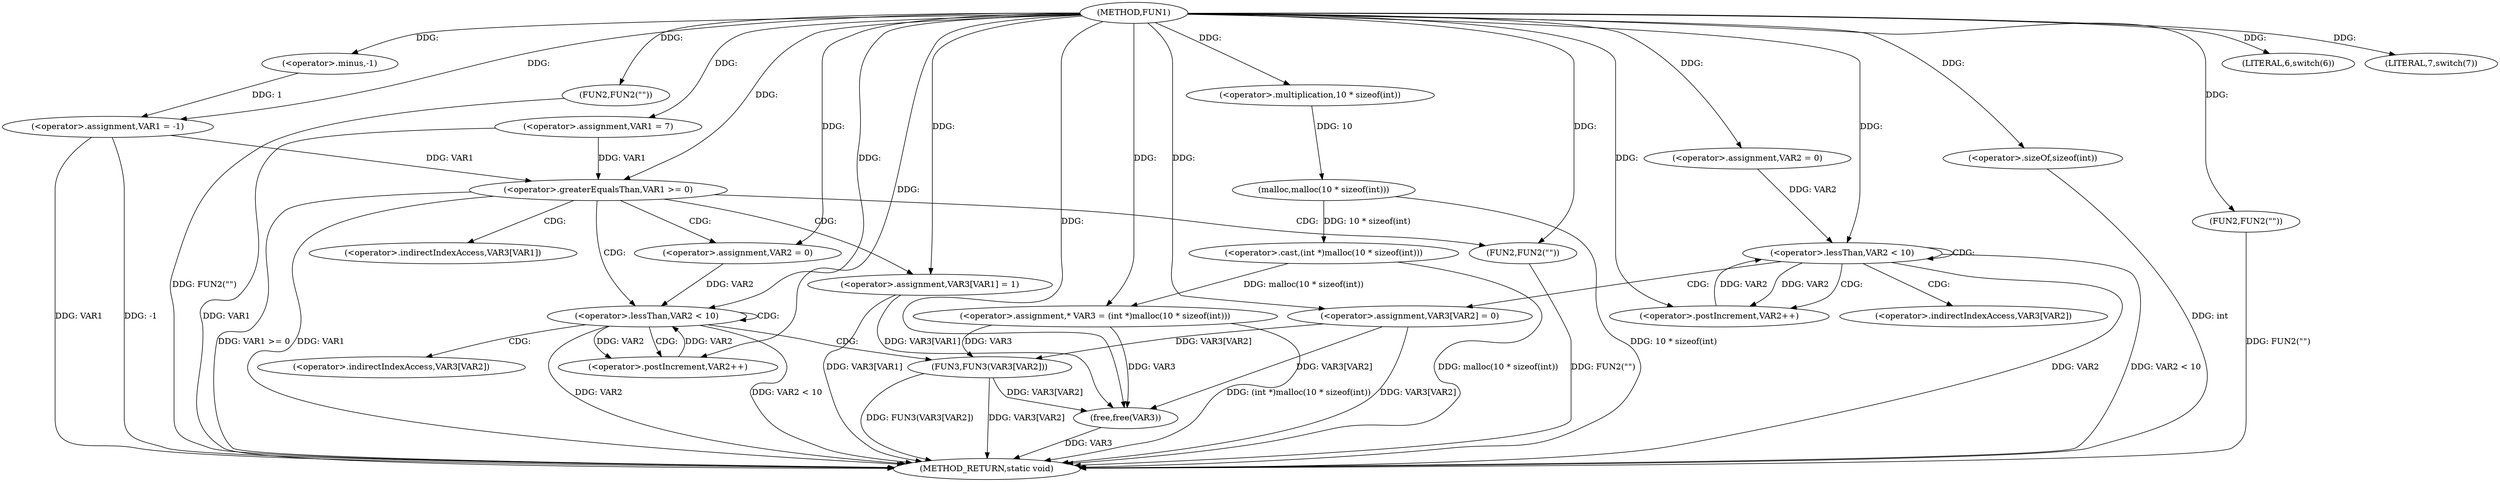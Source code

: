 digraph FUN1 {  
"1000100" [label = "(METHOD,FUN1)" ]
"1000185" [label = "(METHOD_RETURN,static void)" ]
"1000103" [label = "(<operator>.assignment,VAR1 = -1)" ]
"1000105" [label = "(<operator>.minus,-1)" ]
"1000108" [label = "(LITERAL,6,switch(6))" ]
"1000111" [label = "(<operator>.assignment,VAR1 = 7)" ]
"1000116" [label = "(FUN2,FUN2(\"\"))" ]
"1000120" [label = "(LITERAL,7,switch(7))" ]
"1000126" [label = "(<operator>.assignment,* VAR3 = (int *)malloc(10 * sizeof(int)))" ]
"1000128" [label = "(<operator>.cast,(int *)malloc(10 * sizeof(int)))" ]
"1000130" [label = "(malloc,malloc(10 * sizeof(int)))" ]
"1000131" [label = "(<operator>.multiplication,10 * sizeof(int))" ]
"1000133" [label = "(<operator>.sizeOf,sizeof(int))" ]
"1000136" [label = "(<operator>.assignment,VAR2 = 0)" ]
"1000139" [label = "(<operator>.lessThan,VAR2 < 10)" ]
"1000142" [label = "(<operator>.postIncrement,VAR2++)" ]
"1000145" [label = "(<operator>.assignment,VAR3[VAR2] = 0)" ]
"1000151" [label = "(<operator>.greaterEqualsThan,VAR1 >= 0)" ]
"1000155" [label = "(<operator>.assignment,VAR3[VAR1] = 1)" ]
"1000161" [label = "(<operator>.assignment,VAR2 = 0)" ]
"1000164" [label = "(<operator>.lessThan,VAR2 < 10)" ]
"1000167" [label = "(<operator>.postIncrement,VAR2++)" ]
"1000170" [label = "(FUN3,FUN3(VAR3[VAR2]))" ]
"1000176" [label = "(FUN2,FUN2(\"\"))" ]
"1000178" [label = "(free,free(VAR3))" ]
"1000182" [label = "(FUN2,FUN2(\"\"))" ]
"1000146" [label = "(<operator>.indirectIndexAccess,VAR3[VAR2])" ]
"1000156" [label = "(<operator>.indirectIndexAccess,VAR3[VAR1])" ]
"1000171" [label = "(<operator>.indirectIndexAccess,VAR3[VAR2])" ]
  "1000151" -> "1000185"  [ label = "DDG: VAR1 >= 0"] 
  "1000103" -> "1000185"  [ label = "DDG: -1"] 
  "1000139" -> "1000185"  [ label = "DDG: VAR2 < 10"] 
  "1000176" -> "1000185"  [ label = "DDG: FUN2(\"\")"] 
  "1000170" -> "1000185"  [ label = "DDG: FUN3(VAR3[VAR2])"] 
  "1000145" -> "1000185"  [ label = "DDG: VAR3[VAR2]"] 
  "1000182" -> "1000185"  [ label = "DDG: FUN2(\"\")"] 
  "1000128" -> "1000185"  [ label = "DDG: malloc(10 * sizeof(int))"] 
  "1000164" -> "1000185"  [ label = "DDG: VAR2 < 10"] 
  "1000178" -> "1000185"  [ label = "DDG: VAR3"] 
  "1000103" -> "1000185"  [ label = "DDG: VAR1"] 
  "1000139" -> "1000185"  [ label = "DDG: VAR2"] 
  "1000151" -> "1000185"  [ label = "DDG: VAR1"] 
  "1000133" -> "1000185"  [ label = "DDG: int"] 
  "1000111" -> "1000185"  [ label = "DDG: VAR1"] 
  "1000170" -> "1000185"  [ label = "DDG: VAR3[VAR2]"] 
  "1000126" -> "1000185"  [ label = "DDG: (int *)malloc(10 * sizeof(int))"] 
  "1000155" -> "1000185"  [ label = "DDG: VAR3[VAR1]"] 
  "1000116" -> "1000185"  [ label = "DDG: FUN2(\"\")"] 
  "1000130" -> "1000185"  [ label = "DDG: 10 * sizeof(int)"] 
  "1000164" -> "1000185"  [ label = "DDG: VAR2"] 
  "1000105" -> "1000103"  [ label = "DDG: 1"] 
  "1000100" -> "1000103"  [ label = "DDG: "] 
  "1000100" -> "1000105"  [ label = "DDG: "] 
  "1000100" -> "1000108"  [ label = "DDG: "] 
  "1000100" -> "1000111"  [ label = "DDG: "] 
  "1000100" -> "1000116"  [ label = "DDG: "] 
  "1000100" -> "1000120"  [ label = "DDG: "] 
  "1000128" -> "1000126"  [ label = "DDG: malloc(10 * sizeof(int))"] 
  "1000100" -> "1000126"  [ label = "DDG: "] 
  "1000130" -> "1000128"  [ label = "DDG: 10 * sizeof(int)"] 
  "1000131" -> "1000130"  [ label = "DDG: 10"] 
  "1000100" -> "1000131"  [ label = "DDG: "] 
  "1000100" -> "1000133"  [ label = "DDG: "] 
  "1000100" -> "1000136"  [ label = "DDG: "] 
  "1000142" -> "1000139"  [ label = "DDG: VAR2"] 
  "1000136" -> "1000139"  [ label = "DDG: VAR2"] 
  "1000100" -> "1000139"  [ label = "DDG: "] 
  "1000139" -> "1000142"  [ label = "DDG: VAR2"] 
  "1000100" -> "1000142"  [ label = "DDG: "] 
  "1000100" -> "1000145"  [ label = "DDG: "] 
  "1000103" -> "1000151"  [ label = "DDG: VAR1"] 
  "1000111" -> "1000151"  [ label = "DDG: VAR1"] 
  "1000100" -> "1000151"  [ label = "DDG: "] 
  "1000100" -> "1000155"  [ label = "DDG: "] 
  "1000100" -> "1000161"  [ label = "DDG: "] 
  "1000167" -> "1000164"  [ label = "DDG: VAR2"] 
  "1000161" -> "1000164"  [ label = "DDG: VAR2"] 
  "1000100" -> "1000164"  [ label = "DDG: "] 
  "1000164" -> "1000167"  [ label = "DDG: VAR2"] 
  "1000100" -> "1000167"  [ label = "DDG: "] 
  "1000126" -> "1000170"  [ label = "DDG: VAR3"] 
  "1000145" -> "1000170"  [ label = "DDG: VAR3[VAR2]"] 
  "1000100" -> "1000176"  [ label = "DDG: "] 
  "1000126" -> "1000178"  [ label = "DDG: VAR3"] 
  "1000170" -> "1000178"  [ label = "DDG: VAR3[VAR2]"] 
  "1000155" -> "1000178"  [ label = "DDG: VAR3[VAR1]"] 
  "1000145" -> "1000178"  [ label = "DDG: VAR3[VAR2]"] 
  "1000100" -> "1000178"  [ label = "DDG: "] 
  "1000100" -> "1000182"  [ label = "DDG: "] 
  "1000139" -> "1000142"  [ label = "CDG: "] 
  "1000139" -> "1000139"  [ label = "CDG: "] 
  "1000139" -> "1000145"  [ label = "CDG: "] 
  "1000139" -> "1000146"  [ label = "CDG: "] 
  "1000151" -> "1000164"  [ label = "CDG: "] 
  "1000151" -> "1000156"  [ label = "CDG: "] 
  "1000151" -> "1000161"  [ label = "CDG: "] 
  "1000151" -> "1000155"  [ label = "CDG: "] 
  "1000151" -> "1000176"  [ label = "CDG: "] 
  "1000164" -> "1000164"  [ label = "CDG: "] 
  "1000164" -> "1000167"  [ label = "CDG: "] 
  "1000164" -> "1000170"  [ label = "CDG: "] 
  "1000164" -> "1000171"  [ label = "CDG: "] 
}

